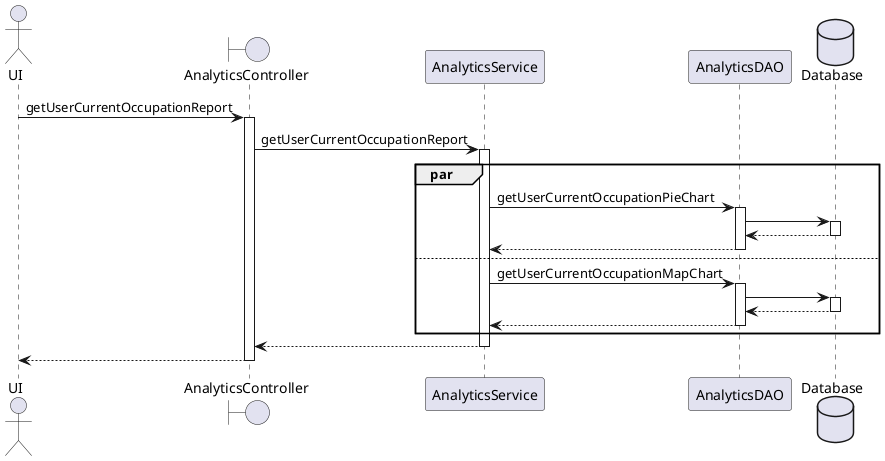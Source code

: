 @startuml

autoactivate on

actor UI
boundary AnalyticsController
participant AnalyticsService
participant AnalyticsDAO
database Database

UI -> AnalyticsController : getUserCurrentOccupationReport
AnalyticsController -> AnalyticsService : getUserCurrentOccupationReport
par
    AnalyticsService -> AnalyticsDAO : getUserCurrentOccupationPieChart
    AnalyticsDAO -> Database
    return
    return
else
    AnalyticsService -> AnalyticsDAO : getUserCurrentOccupationMapChart
    AnalyticsDAO -> Database
    return
    return
end
return
return

@enduml